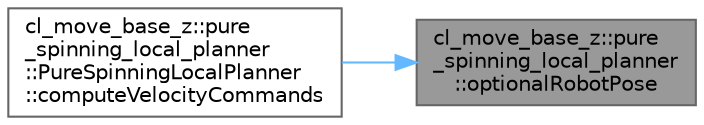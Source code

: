 digraph "cl_move_base_z::pure_spinning_local_planner::optionalRobotPose"
{
 // LATEX_PDF_SIZE
  bgcolor="transparent";
  edge [fontname=Helvetica,fontsize=10,labelfontname=Helvetica,labelfontsize=10];
  node [fontname=Helvetica,fontsize=10,shape=box,height=0.2,width=0.4];
  rankdir="RL";
  Node1 [label="cl_move_base_z::pure\l_spinning_local_planner\l::optionalRobotPose",height=0.2,width=0.4,color="gray40", fillcolor="grey60", style="filled", fontcolor="black",tooltip=" "];
  Node1 -> Node2 [dir="back",color="steelblue1",style="solid"];
  Node2 [label="cl_move_base_z::pure\l_spinning_local_planner\l::PureSpinningLocalPlanner\l::computeVelocityCommands",height=0.2,width=0.4,color="grey40", fillcolor="white", style="filled",URL="$classcl__move__base__z_1_1pure__spinning__local__planner_1_1PureSpinningLocalPlanner.html#af7dfee89a0a6c54569b5fd262ccbd4f0",tooltip="Given the current position, orientation, and velocity of the robot: compute velocity commands to send..."];
}
